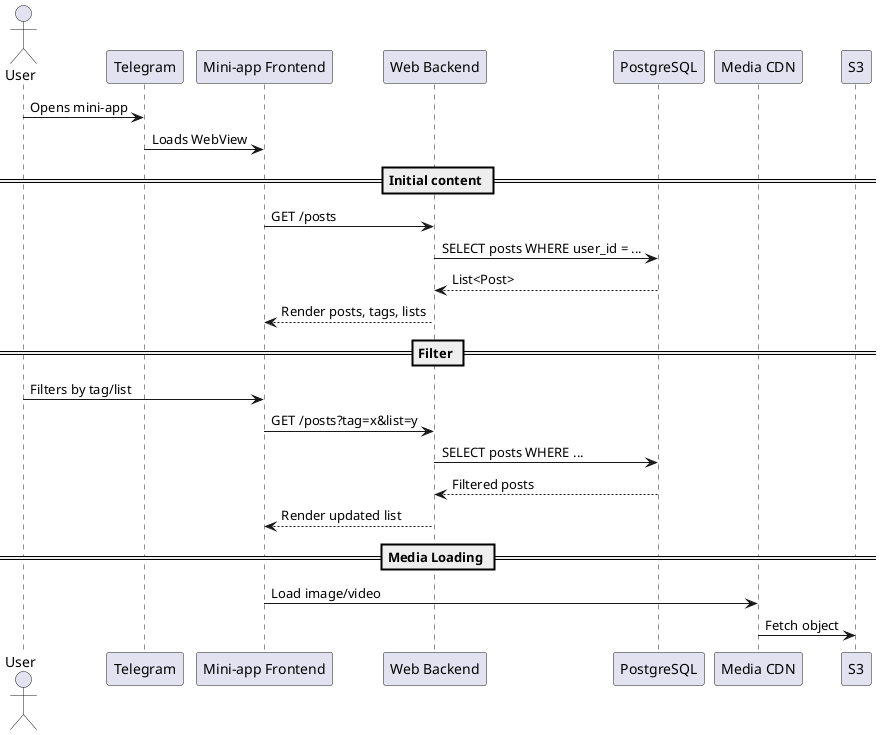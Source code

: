 @startuml view_saved_posts
actor User
participant "Telegram" as Telegram
participant "Mini-app Frontend" as Frontend
participant "Web Backend" as Backend
participant "PostgreSQL" as DB
participant "Media CDN" as CDN
participant "S3" as S3

User -> Telegram : Opens mini-app
Telegram -> Frontend : Loads WebView

== Initial content ==
Frontend -> Backend : GET /posts
Backend -> DB : SELECT posts WHERE user_id = ...
DB --> Backend : List<Post>
Backend --> Frontend : Render posts, tags, lists

== Filter ==
User -> Frontend : Filters by tag/list
Frontend -> Backend : GET /posts?tag=x&list=y
Backend -> DB : SELECT posts WHERE ...
DB --> Backend : Filtered posts
Backend --> Frontend : Render updated list

== Media Loading ==
Frontend -> CDN : Load image/video
CDN -> S3 : Fetch object

@enduml
